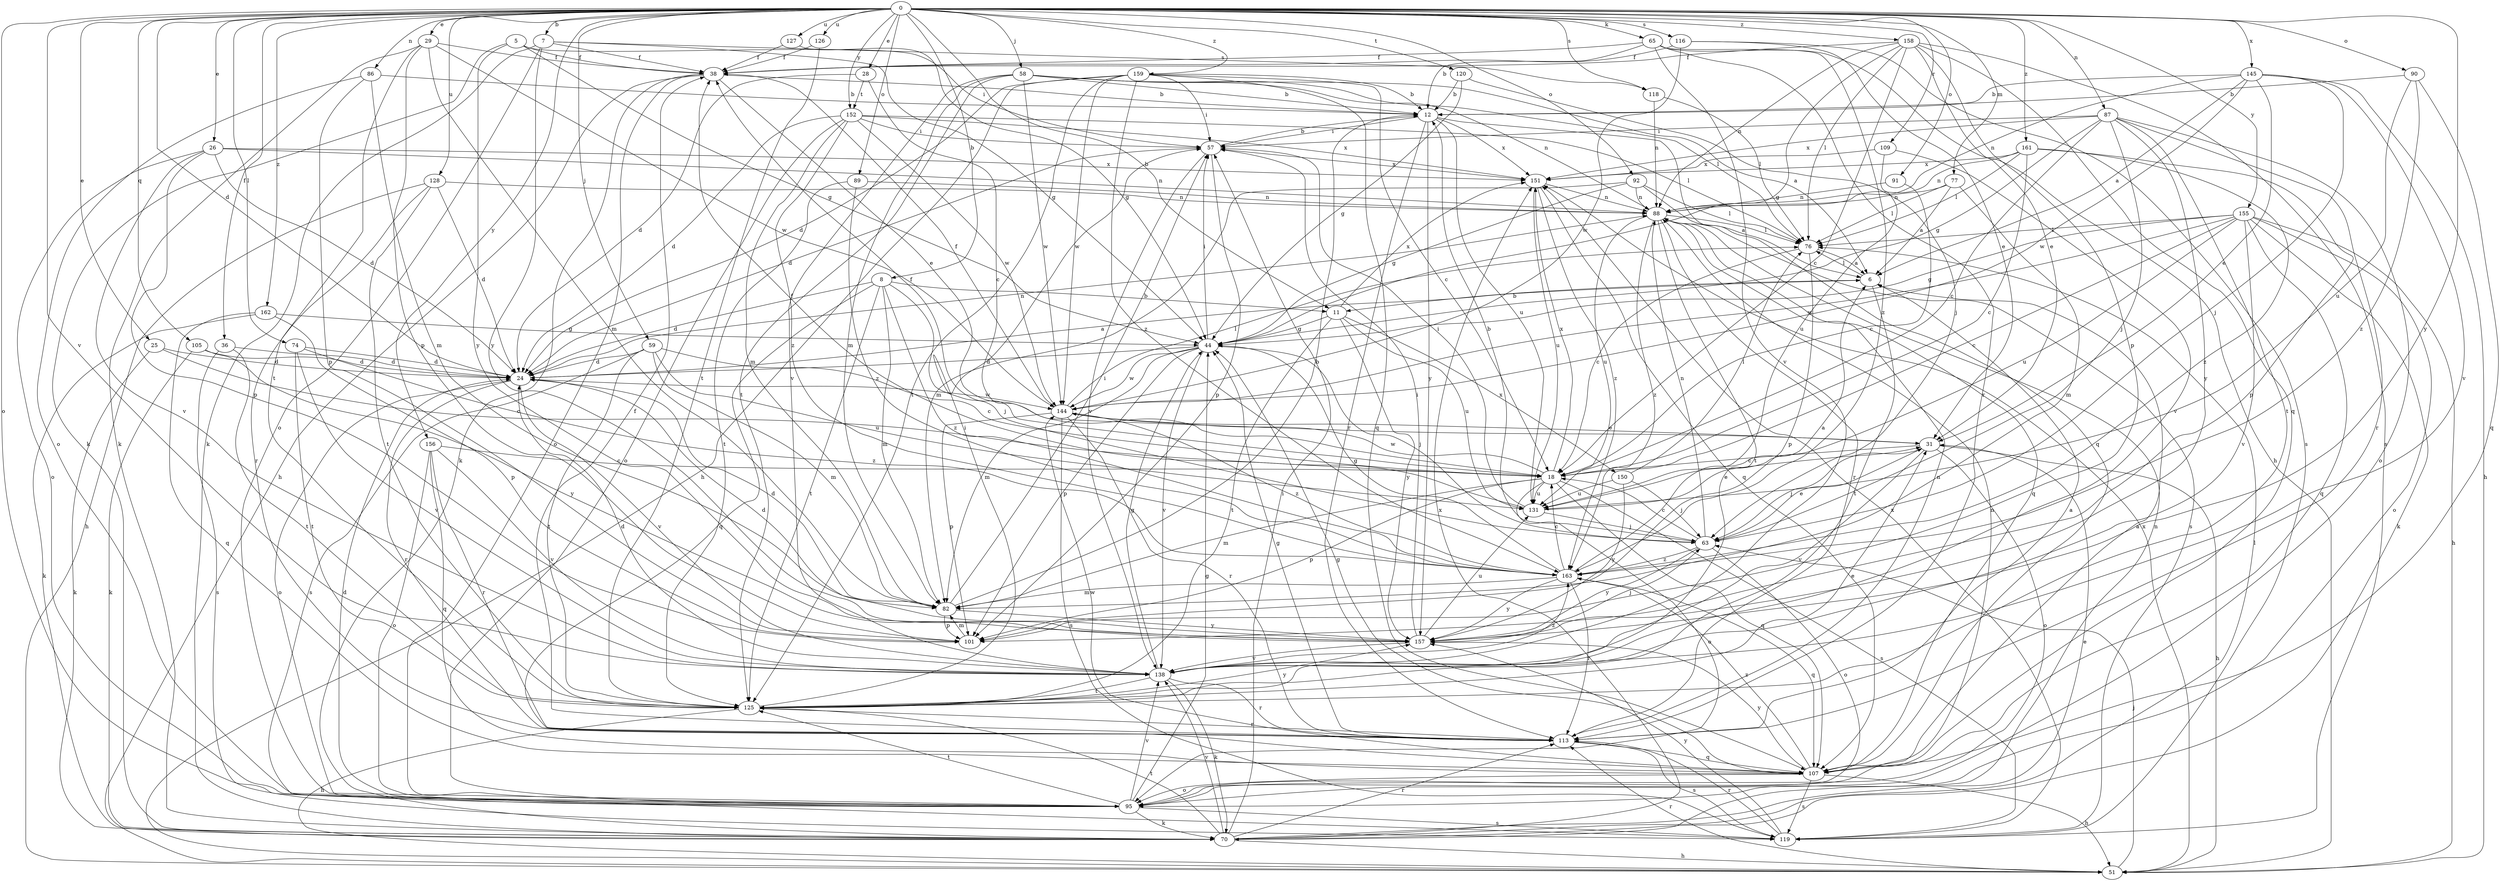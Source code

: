 strict digraph  {
0;
5;
6;
7;
8;
11;
12;
18;
24;
25;
26;
28;
29;
31;
36;
38;
44;
51;
57;
58;
59;
63;
65;
70;
74;
76;
77;
82;
86;
87;
88;
89;
90;
91;
92;
95;
101;
105;
107;
109;
113;
116;
118;
119;
120;
125;
126;
127;
128;
131;
138;
144;
145;
150;
151;
152;
155;
156;
157;
158;
159;
161;
162;
163;
0 -> 7  [label=b];
0 -> 8  [label=b];
0 -> 11  [label=b];
0 -> 24  [label=d];
0 -> 25  [label=e];
0 -> 26  [label=e];
0 -> 28  [label=e];
0 -> 29  [label=e];
0 -> 36  [label=f];
0 -> 58  [label=j];
0 -> 59  [label=j];
0 -> 65  [label=k];
0 -> 74  [label=l];
0 -> 77  [label=m];
0 -> 86  [label=n];
0 -> 87  [label=n];
0 -> 89  [label=o];
0 -> 90  [label=o];
0 -> 91  [label=o];
0 -> 92  [label=o];
0 -> 95  [label=o];
0 -> 105  [label=q];
0 -> 109  [label=r];
0 -> 116  [label=s];
0 -> 118  [label=s];
0 -> 120  [label=t];
0 -> 126  [label=u];
0 -> 127  [label=u];
0 -> 128  [label=u];
0 -> 138  [label=v];
0 -> 145  [label=x];
0 -> 152  [label=y];
0 -> 155  [label=y];
0 -> 156  [label=y];
0 -> 157  [label=y];
0 -> 158  [label=z];
0 -> 159  [label=z];
0 -> 161  [label=z];
0 -> 162  [label=z];
5 -> 38  [label=f];
5 -> 44  [label=g];
5 -> 57  [label=i];
5 -> 70  [label=k];
5 -> 157  [label=y];
6 -> 11  [label=b];
6 -> 76  [label=l];
6 -> 125  [label=t];
7 -> 38  [label=f];
7 -> 44  [label=g];
7 -> 70  [label=k];
7 -> 95  [label=o];
7 -> 118  [label=s];
7 -> 157  [label=y];
8 -> 11  [label=b];
8 -> 24  [label=d];
8 -> 63  [label=j];
8 -> 82  [label=m];
8 -> 107  [label=q];
8 -> 125  [label=t];
8 -> 163  [label=z];
11 -> 44  [label=g];
11 -> 125  [label=t];
11 -> 131  [label=u];
11 -> 150  [label=x];
11 -> 151  [label=x];
11 -> 157  [label=y];
12 -> 57  [label=i];
12 -> 107  [label=q];
12 -> 113  [label=r];
12 -> 131  [label=u];
12 -> 151  [label=x];
12 -> 157  [label=y];
18 -> 38  [label=f];
18 -> 82  [label=m];
18 -> 95  [label=o];
18 -> 101  [label=p];
18 -> 107  [label=q];
18 -> 119  [label=s];
18 -> 131  [label=u];
18 -> 144  [label=w];
18 -> 151  [label=x];
24 -> 6  [label=a];
24 -> 88  [label=n];
24 -> 95  [label=o];
24 -> 113  [label=r];
24 -> 138  [label=v];
24 -> 144  [label=w];
25 -> 18  [label=c];
25 -> 24  [label=d];
25 -> 70  [label=k];
26 -> 24  [label=d];
26 -> 88  [label=n];
26 -> 95  [label=o];
26 -> 101  [label=p];
26 -> 138  [label=v];
26 -> 151  [label=x];
28 -> 18  [label=c];
28 -> 24  [label=d];
28 -> 152  [label=t];
29 -> 38  [label=f];
29 -> 70  [label=k];
29 -> 82  [label=m];
29 -> 101  [label=p];
29 -> 125  [label=t];
29 -> 144  [label=w];
31 -> 18  [label=c];
31 -> 51  [label=h];
31 -> 63  [label=j];
31 -> 95  [label=o];
31 -> 138  [label=v];
36 -> 24  [label=d];
36 -> 119  [label=s];
36 -> 125  [label=t];
38 -> 12  [label=b];
38 -> 31  [label=e];
38 -> 51  [label=h];
38 -> 70  [label=k];
38 -> 95  [label=o];
44 -> 24  [label=d];
44 -> 57  [label=i];
44 -> 63  [label=j];
44 -> 82  [label=m];
44 -> 101  [label=p];
44 -> 138  [label=v];
44 -> 144  [label=w];
51 -> 63  [label=j];
51 -> 113  [label=r];
51 -> 151  [label=x];
57 -> 12  [label=b];
57 -> 24  [label=d];
57 -> 101  [label=p];
57 -> 138  [label=v];
57 -> 151  [label=x];
58 -> 6  [label=a];
58 -> 12  [label=b];
58 -> 76  [label=l];
58 -> 82  [label=m];
58 -> 88  [label=n];
58 -> 125  [label=t];
58 -> 138  [label=v];
58 -> 144  [label=w];
59 -> 18  [label=c];
59 -> 24  [label=d];
59 -> 82  [label=m];
59 -> 119  [label=s];
59 -> 125  [label=t];
59 -> 131  [label=u];
63 -> 12  [label=b];
63 -> 18  [label=c];
63 -> 31  [label=e];
63 -> 88  [label=n];
63 -> 95  [label=o];
63 -> 157  [label=y];
63 -> 163  [label=z];
65 -> 12  [label=b];
65 -> 38  [label=f];
65 -> 51  [label=h];
65 -> 113  [label=r];
65 -> 138  [label=v];
65 -> 163  [label=z];
70 -> 31  [label=e];
70 -> 51  [label=h];
70 -> 57  [label=i];
70 -> 76  [label=l];
70 -> 88  [label=n];
70 -> 113  [label=r];
70 -> 125  [label=t];
70 -> 138  [label=v];
70 -> 151  [label=x];
74 -> 24  [label=d];
74 -> 125  [label=t];
74 -> 138  [label=v];
74 -> 163  [label=z];
76 -> 6  [label=a];
76 -> 18  [label=c];
76 -> 101  [label=p];
77 -> 6  [label=a];
77 -> 76  [label=l];
77 -> 82  [label=m];
77 -> 88  [label=n];
82 -> 12  [label=b];
82 -> 24  [label=d];
82 -> 57  [label=i];
82 -> 101  [label=p];
82 -> 157  [label=y];
86 -> 12  [label=b];
86 -> 82  [label=m];
86 -> 95  [label=o];
86 -> 101  [label=p];
87 -> 18  [label=c];
87 -> 44  [label=g];
87 -> 57  [label=i];
87 -> 63  [label=j];
87 -> 95  [label=o];
87 -> 113  [label=r];
87 -> 125  [label=t];
87 -> 151  [label=x];
87 -> 157  [label=y];
88 -> 76  [label=l];
88 -> 107  [label=q];
88 -> 113  [label=r];
88 -> 119  [label=s];
88 -> 125  [label=t];
88 -> 131  [label=u];
88 -> 163  [label=z];
89 -> 88  [label=n];
89 -> 125  [label=t];
89 -> 163  [label=z];
90 -> 12  [label=b];
90 -> 107  [label=q];
90 -> 131  [label=u];
90 -> 163  [label=z];
91 -> 18  [label=c];
91 -> 88  [label=n];
92 -> 6  [label=a];
92 -> 44  [label=g];
92 -> 76  [label=l];
92 -> 82  [label=m];
92 -> 88  [label=n];
95 -> 24  [label=d];
95 -> 44  [label=g];
95 -> 70  [label=k];
95 -> 88  [label=n];
95 -> 119  [label=s];
95 -> 125  [label=t];
95 -> 138  [label=v];
101 -> 82  [label=m];
105 -> 24  [label=d];
105 -> 70  [label=k];
105 -> 157  [label=y];
107 -> 6  [label=a];
107 -> 44  [label=g];
107 -> 51  [label=h];
107 -> 95  [label=o];
107 -> 119  [label=s];
107 -> 144  [label=w];
107 -> 157  [label=y];
107 -> 163  [label=z];
109 -> 131  [label=u];
109 -> 138  [label=v];
109 -> 151  [label=x];
113 -> 6  [label=a];
113 -> 38  [label=f];
113 -> 44  [label=g];
113 -> 88  [label=n];
113 -> 107  [label=q];
113 -> 119  [label=s];
116 -> 31  [label=e];
116 -> 38  [label=f];
116 -> 119  [label=s];
116 -> 144  [label=w];
118 -> 76  [label=l];
118 -> 88  [label=n];
119 -> 113  [label=r];
119 -> 151  [label=x];
119 -> 157  [label=y];
120 -> 12  [label=b];
120 -> 44  [label=g];
120 -> 63  [label=j];
125 -> 31  [label=e];
125 -> 51  [label=h];
125 -> 57  [label=i];
125 -> 113  [label=r];
125 -> 157  [label=y];
126 -> 38  [label=f];
126 -> 125  [label=t];
127 -> 38  [label=f];
127 -> 44  [label=g];
128 -> 24  [label=d];
128 -> 51  [label=h];
128 -> 88  [label=n];
128 -> 113  [label=r];
128 -> 125  [label=t];
131 -> 31  [label=e];
131 -> 38  [label=f];
131 -> 57  [label=i];
131 -> 63  [label=j];
138 -> 24  [label=d];
138 -> 44  [label=g];
138 -> 70  [label=k];
138 -> 113  [label=r];
138 -> 125  [label=t];
138 -> 163  [label=z];
144 -> 31  [label=e];
144 -> 38  [label=f];
144 -> 76  [label=l];
144 -> 101  [label=p];
144 -> 113  [label=r];
144 -> 119  [label=s];
144 -> 163  [label=z];
145 -> 6  [label=a];
145 -> 12  [label=b];
145 -> 31  [label=e];
145 -> 51  [label=h];
145 -> 63  [label=j];
145 -> 88  [label=n];
145 -> 138  [label=v];
145 -> 144  [label=w];
150 -> 63  [label=j];
150 -> 76  [label=l];
150 -> 131  [label=u];
150 -> 157  [label=y];
151 -> 88  [label=n];
151 -> 107  [label=q];
151 -> 131  [label=u];
151 -> 163  [label=z];
152 -> 24  [label=d];
152 -> 57  [label=i];
152 -> 76  [label=l];
152 -> 82  [label=m];
152 -> 95  [label=o];
152 -> 144  [label=w];
152 -> 151  [label=x];
152 -> 163  [label=z];
155 -> 18  [label=c];
155 -> 44  [label=g];
155 -> 51  [label=h];
155 -> 70  [label=k];
155 -> 76  [label=l];
155 -> 95  [label=o];
155 -> 107  [label=q];
155 -> 131  [label=u];
155 -> 138  [label=v];
155 -> 144  [label=w];
156 -> 18  [label=c];
156 -> 95  [label=o];
156 -> 107  [label=q];
156 -> 113  [label=r];
156 -> 138  [label=v];
157 -> 24  [label=d];
157 -> 57  [label=i];
157 -> 63  [label=j];
157 -> 131  [label=u];
157 -> 138  [label=v];
158 -> 18  [label=c];
158 -> 31  [label=e];
158 -> 38  [label=f];
158 -> 44  [label=g];
158 -> 76  [label=l];
158 -> 88  [label=n];
158 -> 101  [label=p];
158 -> 107  [label=q];
158 -> 119  [label=s];
159 -> 12  [label=b];
159 -> 18  [label=c];
159 -> 24  [label=d];
159 -> 51  [label=h];
159 -> 57  [label=i];
159 -> 107  [label=q];
159 -> 125  [label=t];
159 -> 144  [label=w];
159 -> 163  [label=z];
161 -> 18  [label=c];
161 -> 76  [label=l];
161 -> 88  [label=n];
161 -> 101  [label=p];
161 -> 151  [label=x];
161 -> 163  [label=z];
162 -> 44  [label=g];
162 -> 70  [label=k];
162 -> 101  [label=p];
162 -> 107  [label=q];
163 -> 6  [label=a];
163 -> 18  [label=c];
163 -> 44  [label=g];
163 -> 82  [label=m];
163 -> 107  [label=q];
163 -> 113  [label=r];
163 -> 157  [label=y];
}
